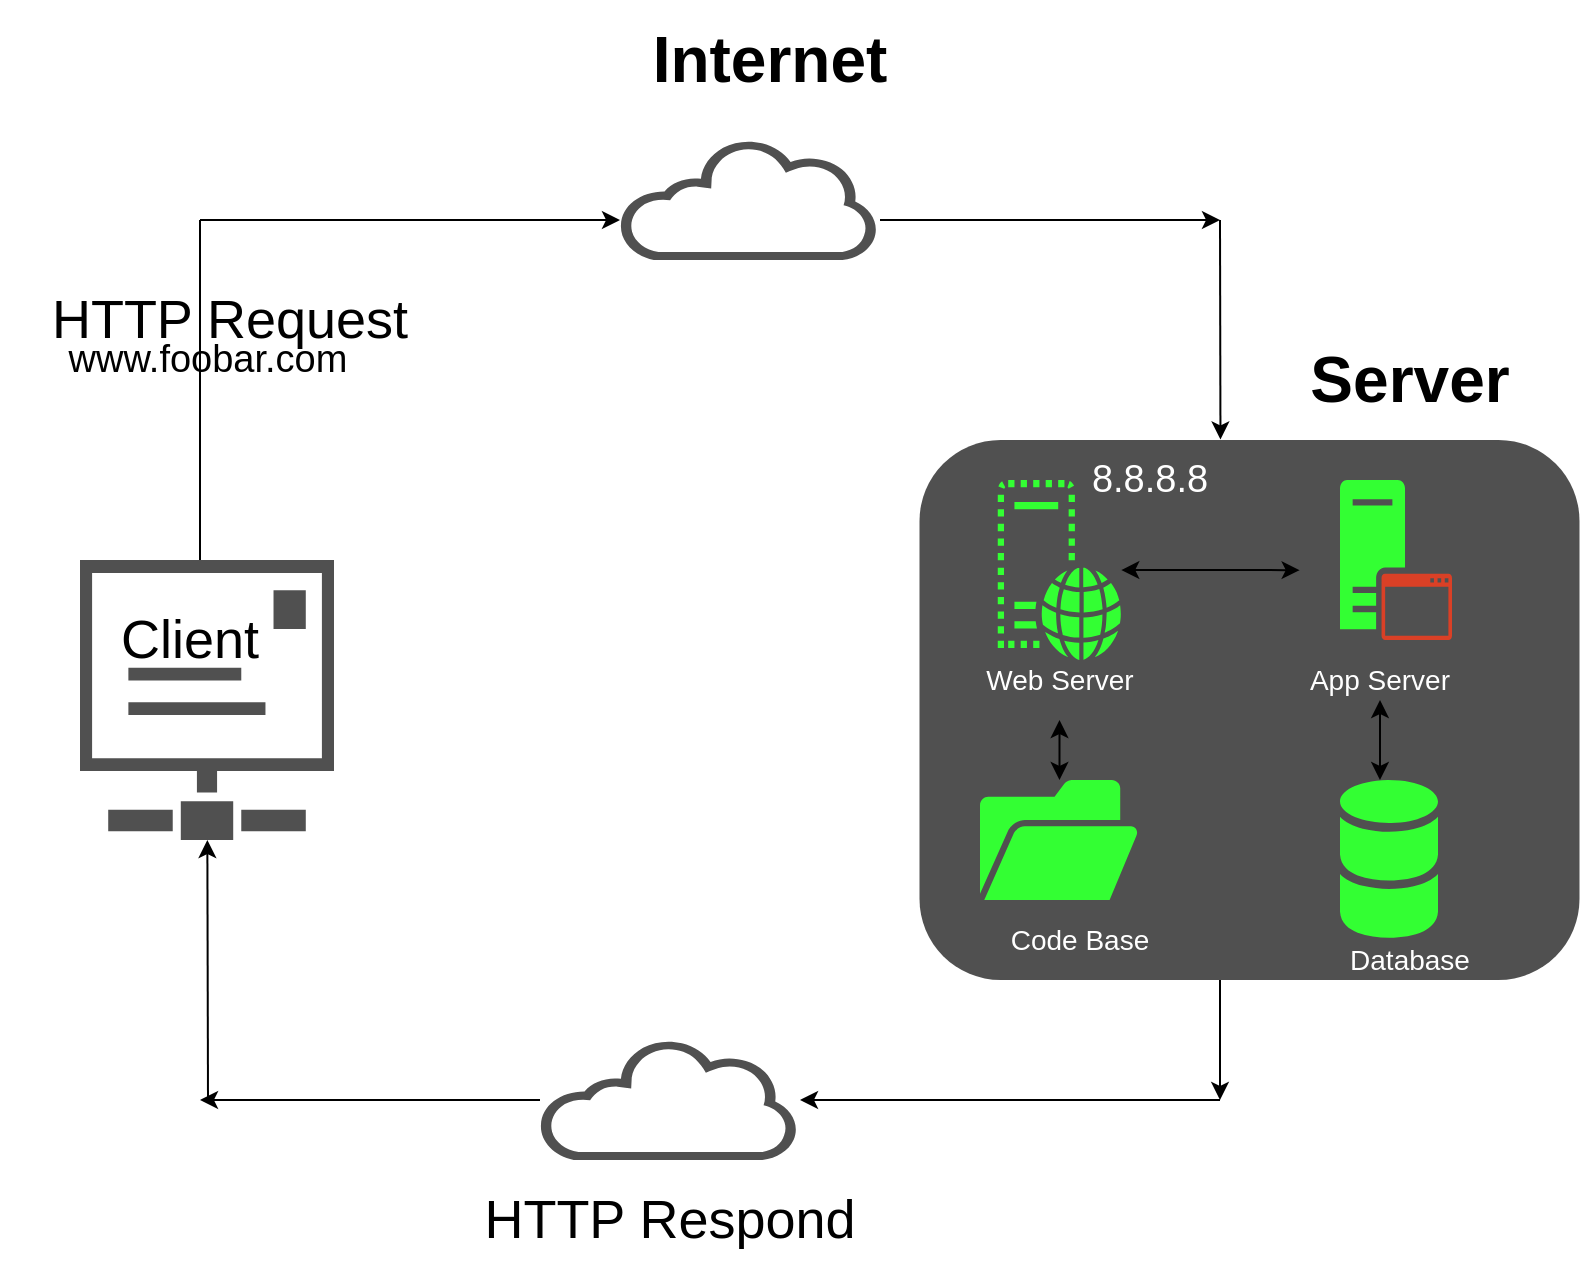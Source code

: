 <mxfile version="21.6.6" type="github">
  <diagram name="Page-1" id="D4HPjwK6Z6pOfNiRpgGx">
    <mxGraphModel dx="2728" dy="827" grid="1" gridSize="10" guides="1" tooltips="1" connect="1" arrows="1" fold="1" page="1" pageScale="1" pageWidth="1100" pageHeight="850" math="0" shadow="0">
      <root>
        <mxCell id="0" />
        <mxCell id="1" parent="0" />
        <mxCell id="G92ffWmSQtBxgx5c2bBt-2" value="" style="sketch=0;pointerEvents=1;shadow=0;dashed=0;html=1;strokeColor=none;fillColor=#505050;labelPosition=center;verticalLabelPosition=bottom;verticalAlign=top;outlineConnect=0;align=center;shape=mxgraph.office.communications.smtp_connector;" parent="1" vertex="1">
          <mxGeometry x="30" y="450" width="127" height="140" as="geometry" />
        </mxCell>
        <mxCell id="G92ffWmSQtBxgx5c2bBt-7" value="" style="rounded=1;whiteSpace=wrap;html=1;verticalAlign=top;fillColor=#505050;strokeColor=none;sketch=0;shadow=0;dashed=0;" parent="1" vertex="1">
          <mxGeometry x="449.75" y="390" width="330" height="270" as="geometry" />
        </mxCell>
        <mxCell id="G92ffWmSQtBxgx5c2bBt-10" value="" style="sketch=0;shadow=0;dashed=0;html=1;strokeColor=none;labelPosition=center;verticalLabelPosition=bottom;verticalAlign=top;outlineConnect=0;align=center;shape=mxgraph.office.databases.database_mini_2;fillColor=#33FF33;" parent="1" vertex="1">
          <mxGeometry x="660" y="560" width="49" height="80" as="geometry" />
        </mxCell>
        <mxCell id="G92ffWmSQtBxgx5c2bBt-13" value="" style="sketch=0;pointerEvents=1;shadow=0;dashed=0;html=1;strokeColor=none;fillColor=#33FF33;labelPosition=center;verticalLabelPosition=bottom;verticalAlign=top;outlineConnect=0;align=center;shape=mxgraph.office.concepts.folder_open;" parent="1" vertex="1">
          <mxGeometry x="480" y="560" width="79.5" height="60" as="geometry" />
        </mxCell>
        <mxCell id="G92ffWmSQtBxgx5c2bBt-15" value="" style="sketch=0;pointerEvents=1;shadow=0;dashed=0;html=1;strokeColor=none;fillColor=#33FF33;labelPosition=center;verticalLabelPosition=bottom;verticalAlign=top;outlineConnect=0;align=center;shape=mxgraph.office.servers.application_server_orange;" parent="1" vertex="1">
          <mxGeometry x="660" y="410" width="56" height="80" as="geometry" />
        </mxCell>
        <mxCell id="G92ffWmSQtBxgx5c2bBt-16" value="" style="sketch=0;pointerEvents=1;shadow=0;dashed=0;html=1;strokeColor=none;labelPosition=center;verticalLabelPosition=bottom;verticalAlign=top;outlineConnect=0;align=center;shape=mxgraph.office.servers.virtual_web_server;fillColor=#33FF33;" parent="1" vertex="1">
          <mxGeometry x="488.88" y="410" width="61.75" height="90" as="geometry" />
        </mxCell>
        <mxCell id="G92ffWmSQtBxgx5c2bBt-21" value="" style="endArrow=none;html=1;rounded=0;" parent="1" edge="1">
          <mxGeometry width="50" height="50" relative="1" as="geometry">
            <mxPoint x="90" y="450" as="sourcePoint" />
            <mxPoint x="90" y="280" as="targetPoint" />
          </mxGeometry>
        </mxCell>
        <mxCell id="G92ffWmSQtBxgx5c2bBt-23" value="" style="endArrow=classic;html=1;rounded=0;" parent="1" edge="1">
          <mxGeometry width="50" height="50" relative="1" as="geometry">
            <mxPoint x="90" y="280" as="sourcePoint" />
            <mxPoint x="300" y="280" as="targetPoint" />
          </mxGeometry>
        </mxCell>
        <mxCell id="G92ffWmSQtBxgx5c2bBt-24" value="" style="sketch=0;pointerEvents=1;shadow=0;dashed=0;html=1;strokeColor=none;fillColor=#505050;labelPosition=center;verticalLabelPosition=bottom;outlineConnect=0;verticalAlign=top;align=center;shape=mxgraph.office.clouds.cloud;" parent="1" vertex="1">
          <mxGeometry x="300" y="240" width="130" height="60" as="geometry" />
        </mxCell>
        <mxCell id="G92ffWmSQtBxgx5c2bBt-25" value="" style="endArrow=classic;html=1;rounded=0;" parent="1" edge="1">
          <mxGeometry width="50" height="50" relative="1" as="geometry">
            <mxPoint x="430" y="280" as="sourcePoint" />
            <mxPoint x="600" y="280" as="targetPoint" />
          </mxGeometry>
        </mxCell>
        <mxCell id="G92ffWmSQtBxgx5c2bBt-26" value="" style="endArrow=classic;html=1;rounded=0;entryX=0.456;entryY=-0.001;entryDx=0;entryDy=0;entryPerimeter=0;" parent="1" target="G92ffWmSQtBxgx5c2bBt-7" edge="1">
          <mxGeometry width="50" height="50" relative="1" as="geometry">
            <mxPoint x="600" y="280" as="sourcePoint" />
            <mxPoint x="620" y="370" as="targetPoint" />
          </mxGeometry>
        </mxCell>
        <mxCell id="G92ffWmSQtBxgx5c2bBt-27" value="" style="endArrow=classic;html=1;rounded=0;" parent="1" edge="1">
          <mxGeometry width="50" height="50" relative="1" as="geometry">
            <mxPoint x="600" y="660" as="sourcePoint" />
            <mxPoint x="600" y="720" as="targetPoint" />
          </mxGeometry>
        </mxCell>
        <mxCell id="G92ffWmSQtBxgx5c2bBt-28" value="" style="endArrow=classic;html=1;rounded=0;" parent="1" source="G92ffWmSQtBxgx5c2bBt-55" edge="1">
          <mxGeometry width="50" height="50" relative="1" as="geometry">
            <mxPoint x="600" y="720" as="sourcePoint" />
            <mxPoint x="90" y="720" as="targetPoint" />
          </mxGeometry>
        </mxCell>
        <mxCell id="G92ffWmSQtBxgx5c2bBt-29" value="" style="endArrow=classic;html=1;rounded=0;" parent="1" target="G92ffWmSQtBxgx5c2bBt-2" edge="1">
          <mxGeometry width="50" height="50" relative="1" as="geometry">
            <mxPoint x="94" y="720" as="sourcePoint" />
            <mxPoint x="160" y="670" as="targetPoint" />
          </mxGeometry>
        </mxCell>
        <mxCell id="G92ffWmSQtBxgx5c2bBt-44" value="&lt;b&gt;&lt;font style=&quot;font-size: 32px;&quot;&gt;Internet&lt;/font&gt;&lt;/b&gt;" style="text;strokeColor=none;align=center;fillColor=none;html=1;verticalAlign=middle;whiteSpace=wrap;rounded=0;" parent="1" vertex="1">
          <mxGeometry x="310" y="170" width="130" height="60" as="geometry" />
        </mxCell>
        <mxCell id="G92ffWmSQtBxgx5c2bBt-45" value="&lt;font style=&quot;font-size: 27px;&quot;&gt;HTTP Request&lt;/font&gt;" style="text;strokeColor=none;align=center;fillColor=none;html=1;verticalAlign=middle;whiteSpace=wrap;rounded=0;" parent="1" vertex="1">
          <mxGeometry x="10" y="300" width="190" height="60" as="geometry" />
        </mxCell>
        <mxCell id="G92ffWmSQtBxgx5c2bBt-46" value="&lt;font style=&quot;font-size: 27px;&quot;&gt;HTTP Respond&lt;/font&gt;" style="text;strokeColor=none;align=center;fillColor=none;html=1;verticalAlign=middle;whiteSpace=wrap;rounded=0;" parent="1" vertex="1">
          <mxGeometry x="230" y="750" width="190" height="60" as="geometry" />
        </mxCell>
        <mxCell id="G92ffWmSQtBxgx5c2bBt-47" value="&lt;font style=&quot;font-size: 27px;&quot;&gt;Client&lt;/font&gt;" style="text;strokeColor=none;align=center;fillColor=none;html=1;verticalAlign=middle;whiteSpace=wrap;rounded=0;" parent="1" vertex="1">
          <mxGeometry x="-10" y="460" width="190" height="60" as="geometry" />
        </mxCell>
        <mxCell id="G92ffWmSQtBxgx5c2bBt-48" value="&lt;font style=&quot;font-size: 14px;&quot;&gt;Web Server&lt;/font&gt;" style="text;strokeColor=none;align=center;fillColor=none;html=1;verticalAlign=middle;whiteSpace=wrap;rounded=0;fontColor=#FFFFFF;" parent="1" vertex="1">
          <mxGeometry x="449.75" y="490" width="140" height="40" as="geometry" />
        </mxCell>
        <mxCell id="G92ffWmSQtBxgx5c2bBt-49" value="&lt;font style=&quot;font-size: 14px;&quot;&gt;App Server&lt;/font&gt;" style="text;align=center;html=1;verticalAlign=middle;whiteSpace=wrap;rounded=0;fontColor=#FFFFFF;" parent="1" vertex="1">
          <mxGeometry x="610" y="490" width="140" height="40" as="geometry" />
        </mxCell>
        <mxCell id="G92ffWmSQtBxgx5c2bBt-50" value="&lt;font style=&quot;font-size: 14px;&quot;&gt;Code Base&lt;/font&gt;" style="text;strokeColor=none;align=center;fillColor=none;html=1;verticalAlign=middle;whiteSpace=wrap;rounded=0;fontColor=#FFFFFF;" parent="1" vertex="1">
          <mxGeometry x="460" y="620" width="140" height="40" as="geometry" />
        </mxCell>
        <mxCell id="G92ffWmSQtBxgx5c2bBt-51" value="&lt;font style=&quot;font-size: 14px;&quot;&gt;Database&lt;/font&gt;" style="text;strokeColor=none;align=center;fillColor=none;html=1;verticalAlign=middle;whiteSpace=wrap;rounded=0;fontColor=#FFFFFF;" parent="1" vertex="1">
          <mxGeometry x="625" y="630" width="140" height="40" as="geometry" />
        </mxCell>
        <mxCell id="G92ffWmSQtBxgx5c2bBt-52" value="&lt;font style=&quot;font-size: 19px;&quot;&gt;www.foobar.com&lt;/font&gt;" style="text;strokeColor=none;align=center;fillColor=none;html=1;verticalAlign=middle;whiteSpace=wrap;rounded=0;" parent="1" vertex="1">
          <mxGeometry x="-1.5" y="320" width="190" height="60" as="geometry" />
        </mxCell>
        <mxCell id="G92ffWmSQtBxgx5c2bBt-53" value="&lt;b&gt;&lt;font style=&quot;font-size: 32px;&quot;&gt;Server&lt;/font&gt;&lt;/b&gt;" style="text;strokeColor=none;align=center;fillColor=none;html=1;verticalAlign=middle;whiteSpace=wrap;rounded=0;" parent="1" vertex="1">
          <mxGeometry x="630" y="330" width="130" height="60" as="geometry" />
        </mxCell>
        <mxCell id="G92ffWmSQtBxgx5c2bBt-54" value="&lt;font style=&quot;font-size: 19px;&quot;&gt;8.8.8.8&lt;/font&gt;" style="text;strokeColor=none;align=center;fillColor=none;html=1;verticalAlign=middle;whiteSpace=wrap;rounded=0;fontColor=#FFFFFF;" parent="1" vertex="1">
          <mxGeometry x="470" y="380" width="190" height="60" as="geometry" />
        </mxCell>
        <mxCell id="G92ffWmSQtBxgx5c2bBt-56" value="" style="endArrow=classic;html=1;rounded=0;" parent="1" target="G92ffWmSQtBxgx5c2bBt-55" edge="1">
          <mxGeometry width="50" height="50" relative="1" as="geometry">
            <mxPoint x="600" y="720" as="sourcePoint" />
            <mxPoint x="90" y="720" as="targetPoint" />
          </mxGeometry>
        </mxCell>
        <mxCell id="G92ffWmSQtBxgx5c2bBt-55" value="" style="sketch=0;pointerEvents=1;shadow=0;dashed=0;html=1;strokeColor=none;fillColor=#505050;labelPosition=center;verticalLabelPosition=bottom;outlineConnect=0;verticalAlign=top;align=center;shape=mxgraph.office.clouds.cloud;" parent="1" vertex="1">
          <mxGeometry x="260" y="690" width="130" height="60" as="geometry" />
        </mxCell>
        <mxCell id="vzeCs0w02vctvdi1en25-1" value="" style="endArrow=classic;startArrow=classic;html=1;rounded=0;entryX=0.576;entryY=0.241;entryDx=0;entryDy=0;entryPerimeter=0;fontColor=#FFFFFF;" edge="1" parent="1" source="G92ffWmSQtBxgx5c2bBt-16" target="G92ffWmSQtBxgx5c2bBt-7">
          <mxGeometry width="50" height="50" relative="1" as="geometry">
            <mxPoint x="570" y="490" as="sourcePoint" />
            <mxPoint x="620" y="440" as="targetPoint" />
          </mxGeometry>
        </mxCell>
        <mxCell id="vzeCs0w02vctvdi1en25-2" value="" style="endArrow=classic;startArrow=classic;html=1;rounded=0;fontColor=#FFFFFF;" edge="1" parent="1" source="G92ffWmSQtBxgx5c2bBt-13" target="G92ffWmSQtBxgx5c2bBt-48">
          <mxGeometry width="50" height="50" relative="1" as="geometry">
            <mxPoint x="559.5" y="560" as="sourcePoint" />
            <mxPoint x="648.5" y="560" as="targetPoint" />
          </mxGeometry>
        </mxCell>
        <mxCell id="vzeCs0w02vctvdi1en25-5" value="" style="endArrow=classic;startArrow=classic;html=1;rounded=0;fontColor=#FFFFFF;exitX=0.408;exitY=0;exitDx=0;exitDy=0;exitPerimeter=0;" edge="1" parent="1" source="G92ffWmSQtBxgx5c2bBt-10">
          <mxGeometry width="50" height="50" relative="1" as="geometry">
            <mxPoint x="647" y="500" as="sourcePoint" />
            <mxPoint x="680" y="520" as="targetPoint" />
          </mxGeometry>
        </mxCell>
      </root>
    </mxGraphModel>
  </diagram>
</mxfile>
